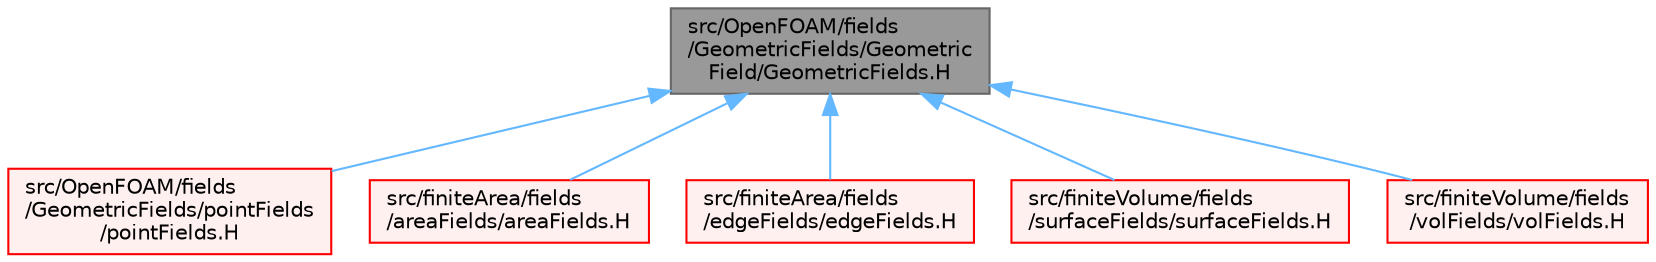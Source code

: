 digraph "src/OpenFOAM/fields/GeometricFields/GeometricField/GeometricFields.H"
{
 // LATEX_PDF_SIZE
  bgcolor="transparent";
  edge [fontname=Helvetica,fontsize=10,labelfontname=Helvetica,labelfontsize=10];
  node [fontname=Helvetica,fontsize=10,shape=box,height=0.2,width=0.4];
  Node1 [id="Node000001",label="src/OpenFOAM/fields\l/GeometricFields/Geometric\lField/GeometricFields.H",height=0.2,width=0.4,color="gray40", fillcolor="grey60", style="filled", fontcolor="black",tooltip="The standard GeometricField types."];
  Node1 -> Node2 [id="edge1_Node000001_Node000002",dir="back",color="steelblue1",style="solid",tooltip=" "];
  Node2 [id="Node000002",label="src/OpenFOAM/fields\l/GeometricFields/pointFields\l/pointFields.H",height=0.2,width=0.4,color="red", fillcolor="#FFF0F0", style="filled",URL="$pointFields_8H.html",tooltip=" "];
  Node1 -> Node442 [id="edge2_Node000001_Node000442",dir="back",color="steelblue1",style="solid",tooltip=" "];
  Node442 [id="Node000442",label="src/finiteArea/fields\l/areaFields/areaFields.H",height=0.2,width=0.4,color="red", fillcolor="#FFF0F0", style="filled",URL="$areaFields_8H.html",tooltip=" "];
  Node1 -> Node630 [id="edge3_Node000001_Node000630",dir="back",color="steelblue1",style="solid",tooltip=" "];
  Node630 [id="Node000630",label="src/finiteArea/fields\l/edgeFields/edgeFields.H",height=0.2,width=0.4,color="red", fillcolor="#FFF0F0", style="filled",URL="$edgeFields_8H.html",tooltip=" "];
  Node1 -> Node637 [id="edge4_Node000001_Node000637",dir="back",color="steelblue1",style="solid",tooltip=" "];
  Node637 [id="Node000637",label="src/finiteVolume/fields\l/surfaceFields/surfaceFields.H",height=0.2,width=0.4,color="red", fillcolor="#FFF0F0", style="filled",URL="$surfaceFields_8H.html",tooltip="Foam::surfaceFields."];
  Node1 -> Node1503 [id="edge5_Node000001_Node001503",dir="back",color="steelblue1",style="solid",tooltip=" "];
  Node1503 [id="Node001503",label="src/finiteVolume/fields\l/volFields/volFields.H",height=0.2,width=0.4,color="red", fillcolor="#FFF0F0", style="filled",URL="$volFields_8H.html",tooltip=" "];
}
